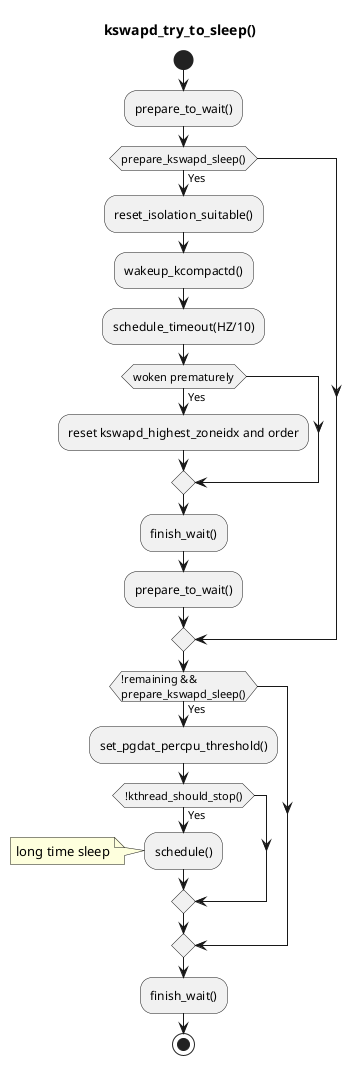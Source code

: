 @startuml

title kswapd_try_to_sleep()

start
:prepare_to_wait();
if (prepare_kswapd_sleep()) then (Yes)
    :reset_isolation_suitable();
    :wakeup_kcompactd();
    :schedule_timeout(HZ/10);
    if (woken prematurely) then (Yes)
        :reset kswapd_highest_zoneidx and order;
    endif
    :finish_wait();
    :prepare_to_wait();
endif

if (!remaining &&\nprepare_kswapd_sleep()) then (Yes)
    :set_pgdat_percpu_threshold();
 	if (!kthread_should_stop()) then (Yes)
        :schedule();
        note left:long time sleep
    endif
endif
:finish_wait();

stop

@enduml
